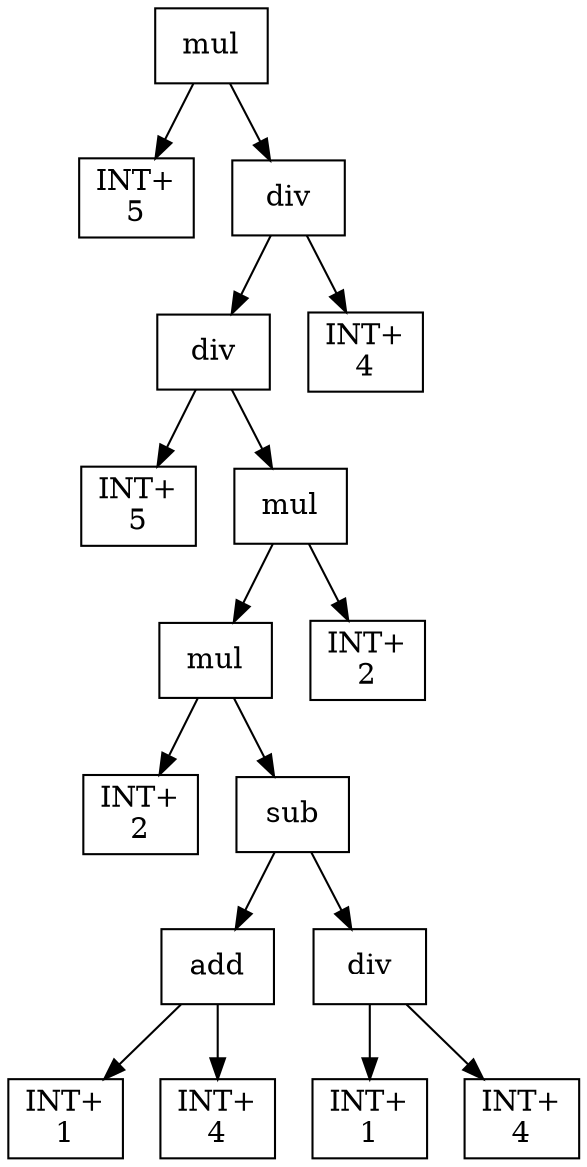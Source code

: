 digraph expr {
  node [shape=box];
  n1 [label="mul"];
  n2 [label="INT+\n5"];
  n3 [label="div"];
  n4 [label="div"];
  n5 [label="INT+\n5"];
  n6 [label="mul"];
  n7 [label="mul"];
  n8 [label="INT+\n2"];
  n9 [label="sub"];
  n10 [label="add"];
  n11 [label="INT+\n1"];
  n12 [label="INT+\n4"];
  n10 -> n11;
  n10 -> n12;
  n13 [label="div"];
  n14 [label="INT+\n1"];
  n15 [label="INT+\n4"];
  n13 -> n14;
  n13 -> n15;
  n9 -> n10;
  n9 -> n13;
  n7 -> n8;
  n7 -> n9;
  n16 [label="INT+\n2"];
  n6 -> n7;
  n6 -> n16;
  n4 -> n5;
  n4 -> n6;
  n17 [label="INT+\n4"];
  n3 -> n4;
  n3 -> n17;
  n1 -> n2;
  n1 -> n3;
}